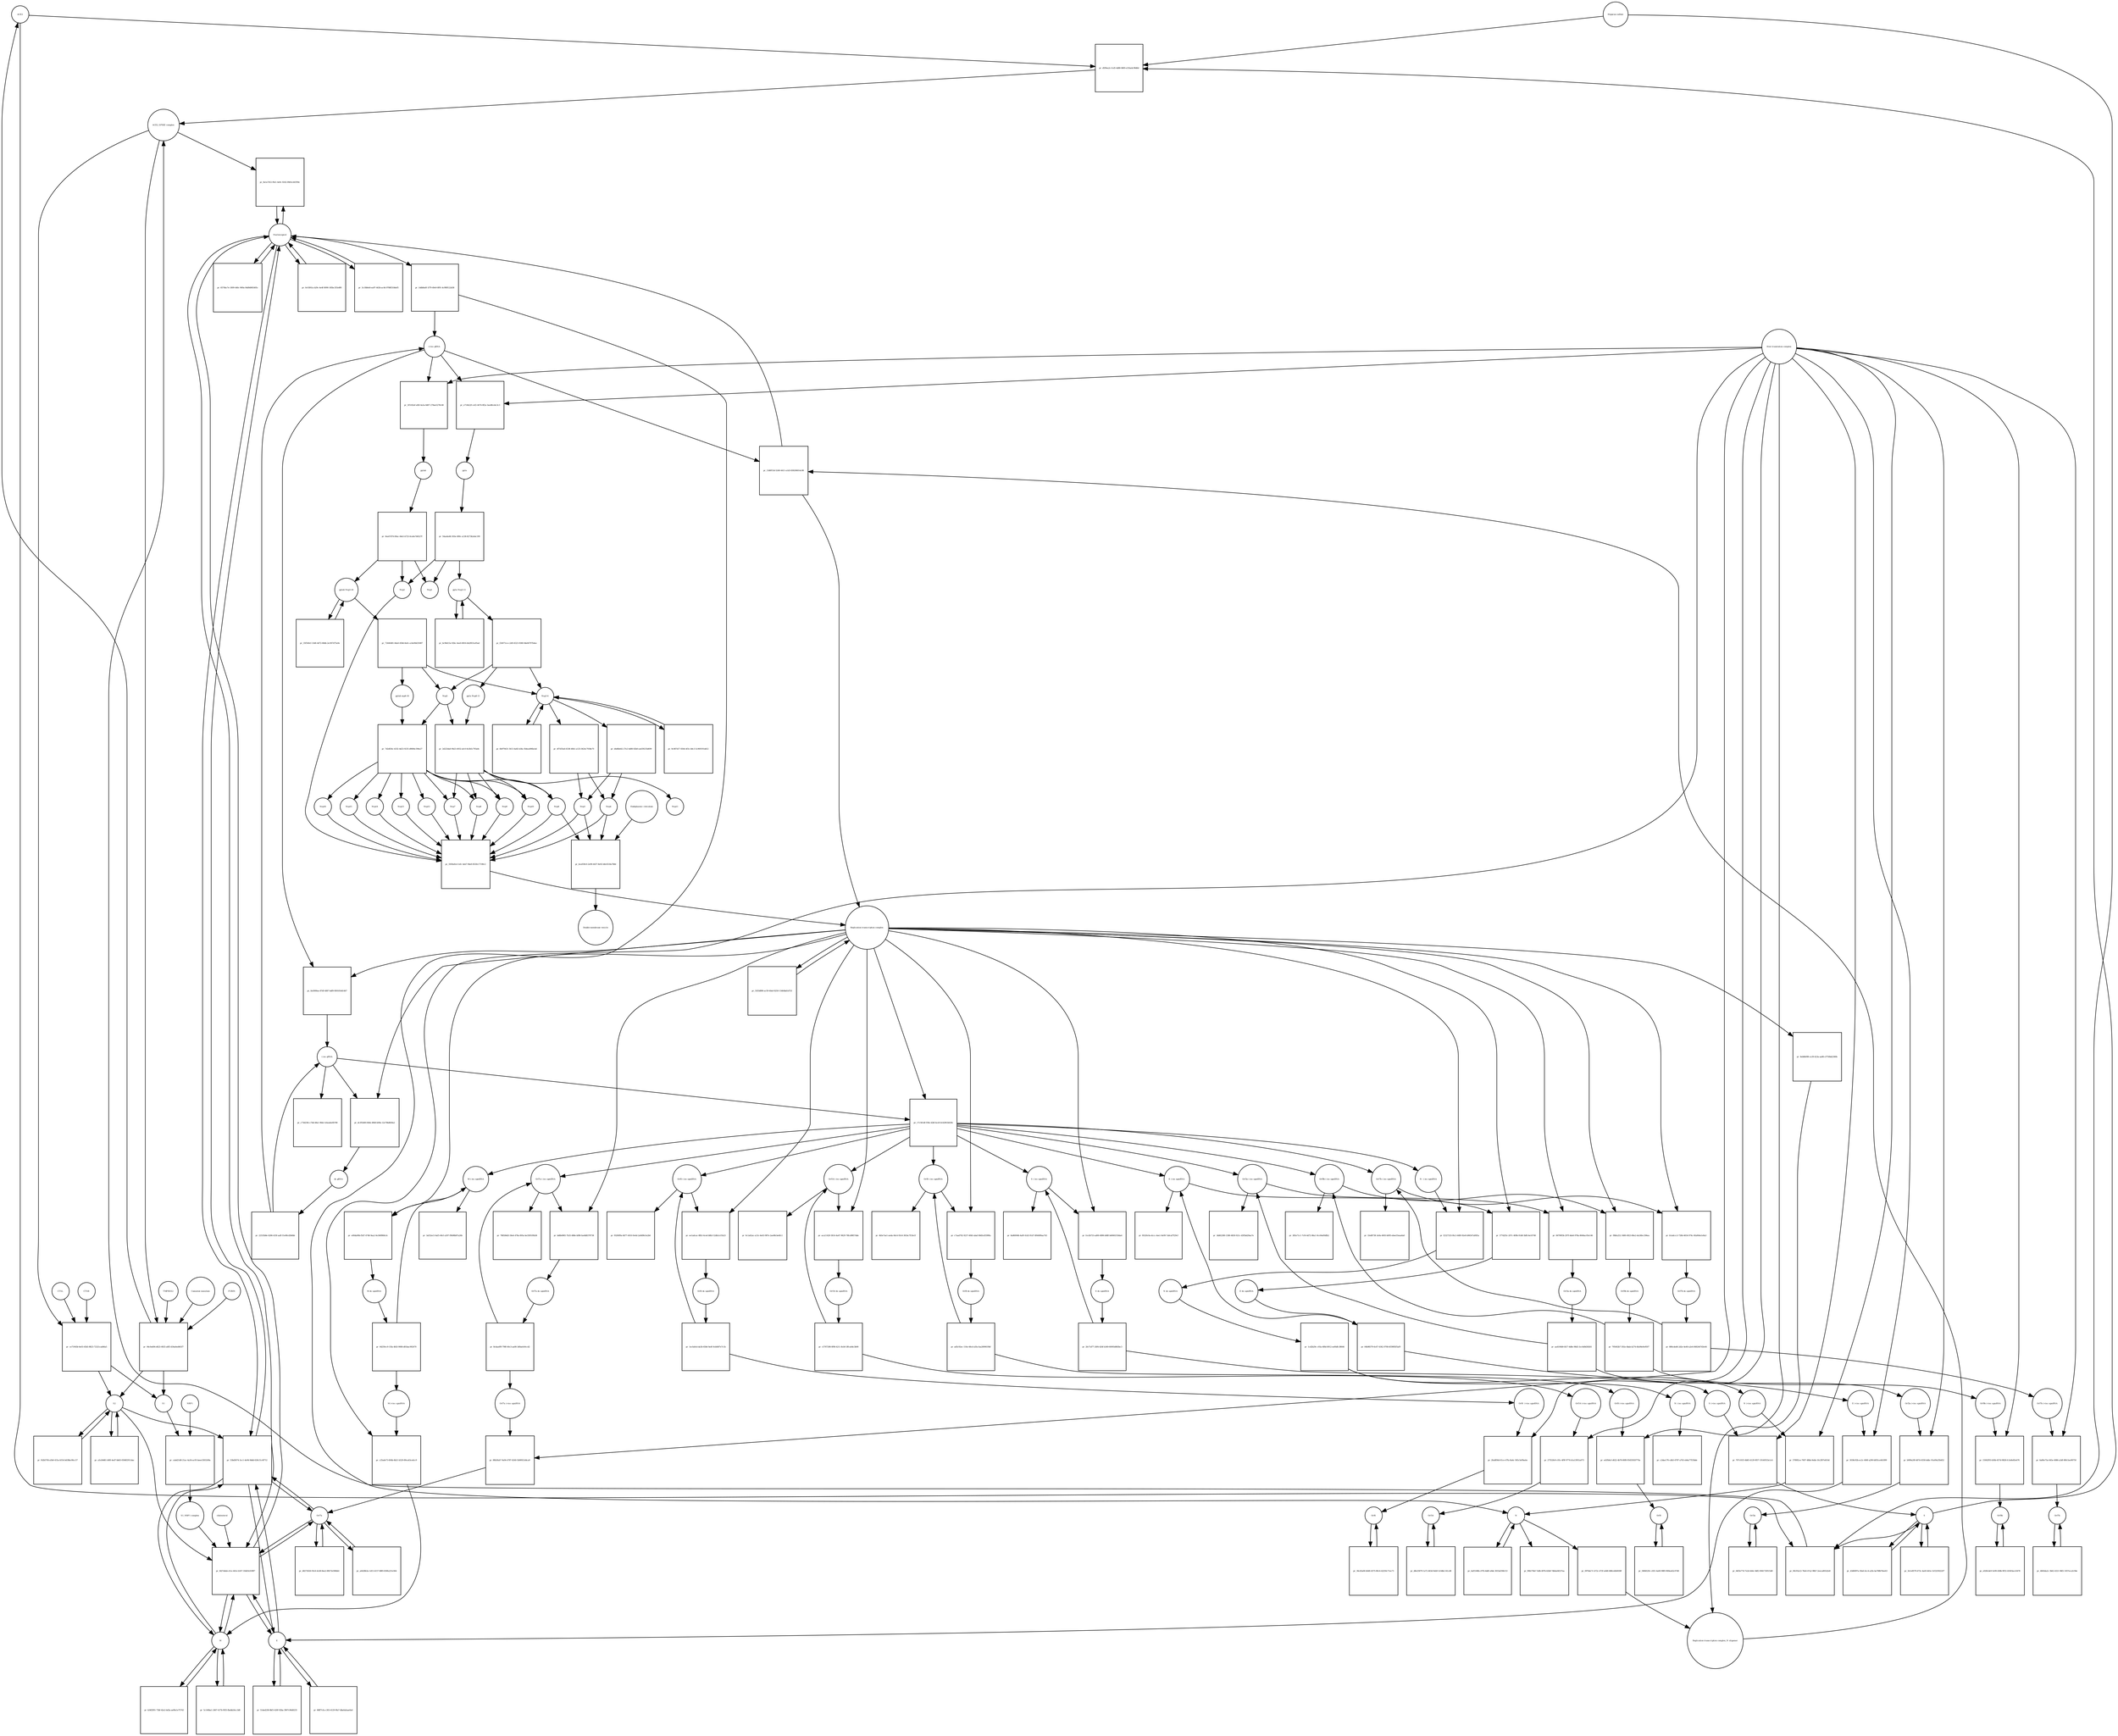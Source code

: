 strict digraph  {
ACE2 [annotation="", bipartite=0, cls=macromolecule, fontsize=4, label=ACE2, shape=circle];
"pr_d5f9ea2c-fcd5-4d80-86f0-e31ba4c98d6d" [annotation="", bipartite=1, cls=process, fontsize=4, label="pr_d5f9ea2c-fcd5-4d80-86f0-e31ba4c98d6d", shape=square];
"ACE2_SPIKE complex" [annotation="", bipartite=0, cls=complex, fontsize=4, label="ACE2_SPIKE complex", shape=circle];
"Heparan sulfate" [annotation="urn_miriam_obo.chebi_CHEBI%3A28815", bipartite=0, cls="simple chemical", fontsize=4, label="Heparan sulfate", shape=circle];
S [annotation=urn_miriam_uniprot_P0DTC2, bipartite=0, cls=macromolecule, fontsize=4, label=S, shape=circle];
Nucleocapsid [annotation="urn_miriam_obo.go_GO%3A0019013", bipartite=0, cls=complex, fontsize=4, label=Nucleocapsid, shape=circle];
"pr_8a1a7d12-f0e1-4e9c-9242-89d1e3d1f94c" [annotation="", bipartite=1, cls=process, fontsize=4, label="pr_8a1a7d12-f0e1-4e9c-9242-89d1e3d1f94c", shape=square];
"pr_ce71943b-6e03-45b5-8823-72321cad46a5" [annotation="", bipartite=1, cls=process, fontsize=4, label="pr_ce71943b-6e03-45b5-8823-72321cad46a5", shape=square];
S2 [annotation=urn_miriam_interpro_IPR002552, bipartite=0, cls=macromolecule, fontsize=4, label=S2, shape=circle];
CTSB [annotation="", bipartite=0, cls=macromolecule, fontsize=4, label=CTSB, shape=circle];
CTSL [annotation="", bipartite=0, cls=macromolecule, fontsize=4, label=CTSL, shape=circle];
S1 [annotation=urn_miriam_interpro_IPR002551, bipartite=0, cls=macromolecule, fontsize=4, label=S1, shape=circle];
"pr_00c93a12-76e6-47a2-98b7-2eeca801d2e8" [annotation="", bipartite=1, cls=process, fontsize=4, label="pr_00c93a12-76e6-47a2-98b7-2eeca801d2e8", shape=square];
"pr_fd27a8ab-cfce-441e-b167-1fdd1b31f8f7" [annotation="", bipartite=1, cls=process, fontsize=4, label="pr_fd27a8ab-cfce-441e-b167-1fdd1b31f8f7", shape=square];
cholesterol [annotation="urn_miriam_obo.chebi_CHEBI%3A16113", bipartite=0, cls="simple chemical", fontsize=4, label=cholesterol, shape=circle];
"S1_NRP1 complex" [annotation="", bipartite=0, cls=complex, fontsize=4, label="S1_NRP1 complex", shape=circle];
E [annotation=urn_miriam_uniprot_P0DTC4, bipartite=0, cls=macromolecule, fontsize=4, label=E, shape=circle];
M [annotation=urn_miriam_uniprot_P0DTC5, bipartite=0, cls=macromolecule, fontsize=4, label=M, shape=circle];
Orf7a [annotation=urn_miriam_uniprot_P0DTC7, bipartite=0, cls=macromolecule, fontsize=4, label=Orf7a, shape=circle];
"pr_1ddb8a0f-1f79-49e9-8f91-4c9f8f122d38" [annotation="", bipartite=1, cls=process, fontsize=4, label="pr_1ddb8a0f-1f79-49e9-8f91-4c9f8f122d38", shape=square];
"(+)ss gRNA" [annotation=urn_miriam_refseq_NC_045512, bipartite=0, cls="nucleic acid feature", fontsize=4, label="(+)ss gRNA", shape=circle];
N [annotation=urn_miriam_uniprot_P0DTC9, bipartite=0, cls="macromolecule multimer", fontsize=4, label=N, shape=circle];
"pr_0c03f41a-b29c-4e4f-8090-185bc355e8f6" [annotation="", bipartite=1, cls=process, fontsize=4, label="pr_0c03f41a-b29c-4e4f-8090-185bc355e8f6", shape=square];
"pr_5c18b0e8-ea97-443b-ac44-9788f318def5" [annotation="", bipartite=1, cls=process, fontsize=4, label="pr_5c18b0e8-ea97-443b-ac44-9788f318def5", shape=square];
"pr_90b178ef-7a8b-497b-b5b8-7db4a04537aa" [annotation="", bipartite=1, cls=process, fontsize=4, label="pr_90b178ef-7a8b-497b-b5b8-7db4a04537aa", shape=square];
"pr_4af5168b-c97b-4ddf-a9de-3033af30b153" [annotation="", bipartite=1, cls=process, fontsize=4, label="pr_4af5168b-c97b-4ddf-a9de-3033af30b153", shape=square];
"N (+)ss sgmRNA" [annotation=urn_miriam_ncbigene_43740575, bipartite=0, cls="nucleic acid feature", fontsize=4, label="N (+)ss sgmRNA", shape=circle];
"pr_5789f2ce-7607-48bb-9ebb-10c2f07e810d" [annotation="", bipartite=1, cls=process, fontsize=4, label="pr_5789f2ce-7607-48bb-9ebb-10c2f07e810d", shape=square];
"Host translation complex" [annotation="urn_miriam_obo.go_GO%3A0070992", bipartite=0, cls=complex, fontsize=4, label="Host translation complex", shape=circle];
"pr_6574bc7e-1809-440c-969a-04d9d065405c" [annotation="", bipartite=1, cls=process, fontsize=4, label="pr_6574bc7e-1809-440c-969a-04d9d065405c", shape=square];
"pr_04c0ed04-d623-4925-a8f3-d34a0ed461f7" [annotation="", bipartite=1, cls=process, fontsize=4, label="pr_04c0ed04-d623-4925-a8f3-d34a0ed461f7", shape=square];
FURIN [annotation="", bipartite=0, cls=macromolecule, fontsize=4, label=FURIN, shape=circle];
TMPRSS2 [annotation="", bipartite=0, cls=macromolecule, fontsize=4, label=TMPRSS2, shape=circle];
"Camostat mesylate" [annotation="urn_miriam_pubchem.compound_2536", bipartite=0, cls="simple chemical", fontsize=4, label="Camostat mesylate", shape=circle];
"pr_f42b57fd-a5b0-415a-b554-b438bc08cc57" [annotation="", bipartite=1, cls=process, fontsize=4, label="pr_f42b57fd-a5b0-415a-b554-b438bc08cc57", shape=square];
"Replication transcription complex_N oligomer" [annotation="", bipartite=0, cls=complex, fontsize=4, label="Replication transcription complex_N oligomer", shape=circle];
"pr_13d0f15d-5240-4411-a1d3-830206014c98" [annotation="", bipartite=1, cls=process, fontsize=4, label="pr_13d0f15d-5240-4411-a1d3-830206014c98", shape=square];
"Replication transcription complex" [annotation="", bipartite=0, cls=complex, fontsize=4, label="Replication transcription complex", shape=circle];
"pr_53bd3674-3cc1-4e94-9ddd-628c51c6f712" [annotation="", bipartite=1, cls=process, fontsize=4, label="pr_53bd3674-3cc1-4e94-9ddd-628c51c6f712", shape=square];
"pr_a5cb9d61-bf6f-4ed7-bb63-0566f2911dac" [annotation="", bipartite=1, cls=process, fontsize=4, label="pr_a5cb9d61-bf6f-4ed7-bb63-0566f2911dac", shape=square];
"pp1a Nsp3-11" [annotation=urn_miriam_uniprot_P0DTC1, bipartite=0, cls=macromolecule, fontsize=4, label="pp1a Nsp3-11", shape=circle];
"pr_f24071ce-c2d9-4525-9388-9de66797b4ee" [annotation="", bipartite=1, cls=process, fontsize=4, label="pr_f24071ce-c2d9-4525-9388-9de66797b4ee", shape=square];
"pp1a Nsp6-11" [annotation=urn_miriam_uniprot_P0DTC1, bipartite=0, cls=macromolecule, fontsize=4, label="pp1a Nsp6-11", shape=circle];
"Nsp3-4" [annotation="urn_miriam_ncbiprotein_YP_009725299|urn_miriam_ncbiprotein_YP_009725300", bipartite=0, cls=macromolecule, fontsize=4, label="Nsp3-4", shape=circle];
Nsp5 [annotation=urn_miriam_ncbiprotein_YP_009725301, bipartite=0, cls="macromolecule multimer", fontsize=4, label=Nsp5, shape=circle];
"Endoplasmic reticulum" [annotation="urn_miriam_obo.go_GO%3A0005783", bipartite=0, cls=complex, fontsize=4, label="Endoplasmic reticulum", shape=circle];
"pr_bca939c0-2e99-4437-8e92-b8c6518a768d" [annotation="", bipartite=1, cls=process, fontsize=4, label="pr_bca939c0-2e99-4437-8e92-b8c6518a768d", shape=square];
"Double-membrane vesicle" [annotation="urn_miriam_obo.go_GO%3A0039718", bipartite=0, cls=complex, fontsize=4, label="Double-membrane vesicle", shape=circle];
Nsp4 [annotation=urn_miriam_ncbiprotein_YP_009725300, bipartite=0, cls=macromolecule, fontsize=4, label=Nsp4, shape=circle];
Nsp3 [annotation=urn_miriam_ncbiprotein_YP_009725299, bipartite=0, cls=macromolecule, fontsize=4, label=Nsp3, shape=circle];
Nsp6 [annotation=urn_miriam_ncbiprotein_YP_009725302, bipartite=0, cls=macromolecule, fontsize=4, label=Nsp6, shape=circle];
"pr_bc9b415e-92bc-4ee0-8816-bb2f831a95ad" [annotation="", bipartite=1, cls=process, fontsize=4, label="pr_bc9b415e-92bc-4ee0-8816-bb2f831a95ad", shape=square];
"pr_9c087d17-6564-4f3c-b8c3-5c969191dd12" [annotation="", bipartite=1, cls=process, fontsize=4, label="pr_9c087d17-6564-4f3c-b8c3-5c969191dd12", shape=square];
"pp1ab Nsp3-16" [annotation=urn_miriam_uniprot_P0DTD1, bipartite=0, cls=macromolecule, fontsize=4, label="pp1ab Nsp3-16", shape=circle];
"pr_35f540cf-33d0-4d72-88db-2e1f67d75a9e" [annotation="", bipartite=1, cls=process, fontsize=4, label="pr_35f540cf-33d0-4d72-88db-2e1f67d75a9e", shape=square];
"pr_72446481-8da0-458d-8a0c-a1de9b435087" [annotation="", bipartite=1, cls=process, fontsize=4, label="pr_72446481-8da0-458d-8a0c-a1de9b435087", shape=square];
"pp1ab nsp6-16" [annotation=urn_miriam_uniprot_P0DTD1, bipartite=0, cls=macromolecule, fontsize=4, label="pp1ab nsp6-16", shape=circle];
"pr_b34f2f01-73bf-42e2-bd3a-aef6e1e75743" [annotation="", bipartite=1, cls=process, fontsize=4, label="pr_b34f2f01-73bf-42e2-bd3a-aef6e1e75743", shape=square];
"pr_51ded238-8bf3-420f-92ba-3907c96d0235" [annotation="", bipartite=1, cls=process, fontsize=4, label="pr_51ded238-8bf3-420f-92ba-3907c96d0235", shape=square];
"pr_3e1e8579-473c-4a45-b61e-3cf2259222f7" [annotation="", bipartite=1, cls=process, fontsize=4, label="pr_3e1e8579-473c-4a45-b61e-3cf2259222f7", shape=square];
"pr_5c140ba1-2467-417b-95f3-fbebb24cc3d6" [annotation="", bipartite=1, cls=process, fontsize=4, label="pr_5c140ba1-2467-417b-95f3-fbebb24cc3d6", shape=square];
"pr_86ff7cfa-c303-4129-9fa7-dba0afaae0a4" [annotation="", bipartite=1, cls=process, fontsize=4, label="pr_86ff7cfa-c303-4129-9fa7-dba0afaae0a4", shape=square];
"pr_43d6097a-30a6-4cc4-a2fa-ba788b76ee63" [annotation="", bipartite=1, cls=process, fontsize=4, label="pr_43d6097a-30a6-4cc4-a2fa-ba788b76ee63", shape=square];
"pr_48272626-93c6-4cb9-8ee2-8fb73e596bb1" [annotation="", bipartite=1, cls=process, fontsize=4, label="pr_48272626-93c6-4cb9-8ee2-8fb73e596bb1", shape=square];
Orf6 [annotation=urn_miriam_uniprot_P0DTC6, bipartite=0, cls=macromolecule, fontsize=4, label=Orf6, shape=circle];
"pr_36cd5a06-b0d0-4575-80c4-42250c71ec71" [annotation="", bipartite=1, cls=process, fontsize=4, label="pr_36cd5a06-b0d0-4575-80c4-42250c71ec71", shape=square];
Orf3a [annotation=urn_miriam_uniprot_P0DTC3, bipartite=0, cls=macromolecule, fontsize=4, label=Orf3a, shape=circle];
"pr_64f3e77d-7e2d-444c-8df2-0941720515d0" [annotation="", bipartite=1, cls=process, fontsize=4, label="pr_64f3e77d-7e2d-444c-8df2-0941720515d0", shape=square];
Orf8 [annotation=urn_miriam_uniprot_P0DTC8, bipartite=0, cls=macromolecule, fontsize=4, label=Orf8, shape=circle];
"pr_5884529c-c831-4a60-98f0-969ea62c07d0" [annotation="", bipartite=1, cls=process, fontsize=4, label="pr_5884529c-c831-4a60-98f0-969ea62c07d0", shape=square];
Orf9b [annotation=urn_miriam_uniprot_P0DTD2, bipartite=0, cls=macromolecule, fontsize=4, label=Orf9b, shape=circle];
"pr_e028cde9-5e99-458b-9f53-41603ace5478" [annotation="", bipartite=1, cls=process, fontsize=4, label="pr_e028cde9-5e99-458b-9f53-41603ace5478", shape=square];
Orf14 [annotation=urn_miriam_uniprot_P0DTD3, bipartite=0, cls=macromolecule, fontsize=4, label=Orf14, shape=circle];
"pr_d8e25879-1a72-463d-9eb9-3c0dbc141cd8" [annotation="", bipartite=1, cls=process, fontsize=4, label="pr_d8e25879-1a72-463d-9eb9-3c0dbc141cd8", shape=square];
Orf7b [annotation=urn_miriam_uniprot_P0DTD8, bipartite=0, cls=macromolecule, fontsize=4, label=Orf7b, shape=circle];
"pr_4845da2c-3b62-4321-96f2-1057eca3c94e" [annotation="", bipartite=1, cls=process, fontsize=4, label="pr_4845da2c-3b62-4321-96f2-1057eca3c94e", shape=square];
"pr_a6428b3a-1d15-4157-88f0-830fa231e564" [annotation="", bipartite=1, cls=process, fontsize=4, label="pr_a6428b3a-1d15-4157-88f0-830fa231e564", shape=square];
"M (+)ss sgmRNA" [annotation="", bipartite=0, cls="nucleic acid feature", fontsize=4, label="M (+)ss sgmRNA", shape=circle];
"pr_c25ade73-604b-4b21-b529-89ca43cedcc9" [annotation="", bipartite=1, cls=process, fontsize=4, label="pr_c25ade73-604b-4b21-b529-89ca43cedcc9", shape=square];
"E (+)ss sgmRNA" [annotation="", bipartite=0, cls="nucleic acid feature", fontsize=4, label="E (+)ss sgmRNA", shape=circle];
"pr_3038c92b-ec2c-406f-a290-b855ce441899" [annotation="", bipartite=1, cls=process, fontsize=4, label="pr_3038c92b-ec2c-406f-a290-b855ce441899", shape=square];
"S (+)ss sgmRNA" [annotation="", bipartite=0, cls="nucleic acid feature", fontsize=4, label="S (+)ss sgmRNA", shape=circle];
"pr_707c01f3-4b83-4129-9f37-19140553e1c4" [annotation="", bipartite=1, cls=process, fontsize=4, label="pr_707c01f3-4b83-4129-9f37-19140553e1c4", shape=square];
"Orf7a (+)ss sgmRNA" [annotation="", bipartite=0, cls="nucleic acid feature", fontsize=4, label="Orf7a (+)ss sgmRNA", shape=circle];
"pr_88b3fab7-9a94-4787-8240-5b90921d4ca9" [annotation="", bipartite=1, cls=process, fontsize=4, label="pr_88b3fab7-9a94-4787-8240-5b90921d4ca9", shape=square];
"Orf6  (+)ss sgmRNA" [annotation="", bipartite=0, cls="nucleic acid feature", fontsize=4, label="Orf6  (+)ss sgmRNA", shape=circle];
"pr_2fad856d-61ce-47fa-8a4c-565c5ef9aebc" [annotation="", bipartite=1, cls=process, fontsize=4, label="pr_2fad856d-61ce-47fa-8a4c-565c5ef9aebc", shape=square];
"Orf3a (+)ss sgmRNA" [annotation="", bipartite=0, cls="nucleic acid feature", fontsize=4, label="Orf3a (+)ss sgmRNA", shape=circle];
"pr_b909a20f-d67d-4558-bdbc-91a09a35b452" [annotation="", bipartite=1, cls=process, fontsize=4, label="pr_b909a20f-d67d-4558-bdbc-91a09a35b452", shape=square];
"Orf8 (+)ss sgmRNA" [annotation="", bipartite=0, cls="nucleic acid feature", fontsize=4, label="Orf8 (+)ss sgmRNA", shape=circle];
"pr_ed1fb6cf-d622-4b78-80f8-95455920770a" [annotation="", bipartite=1, cls=process, fontsize=4, label="pr_ed1fb6cf-d622-4b78-80f8-95455920770a", shape=square];
"Orf9b (+)ss sgmRNA" [annotation="", bipartite=0, cls="nucleic acid feature", fontsize=4, label="Orf9b (+)ss sgmRNA", shape=circle];
"pr_15062f93-b56b-457d-9828-fc5e8e83e476" [annotation="", bipartite=1, cls=process, fontsize=4, label="pr_15062f93-b56b-457d-9828-fc5e8e83e476", shape=square];
"Orf14 (+)ss sgmRNA" [annotation="", bipartite=0, cls="nucleic acid feature", fontsize=4, label="Orf14 (+)ss sgmRNA", shape=circle];
"pr_27552fe9-c05c-4f9f-9774-b1a13951a073" [annotation="", bipartite=1, cls=process, fontsize=4, label="pr_27552fe9-c05c-4f9f-9774-b1a13951a073", shape=square];
"Orf7b (+)ss sgmRNA" [annotation="", bipartite=0, cls="nucleic acid feature", fontsize=4, label="Orf7b (+)ss sgmRNA", shape=circle];
"pr_6a80e73a-645e-4086-a3df-80fc5ee90750" [annotation="", bipartite=1, cls=process, fontsize=4, label="pr_6a80e73a-645e-4086-a3df-80fc5ee90750", shape=square];
"(-)ss gRNA" [annotation=urn_miriam_refseq_NC_045512, bipartite=0, cls="nucleic acid feature", fontsize=4, label="(-)ss gRNA", shape=circle];
"pr_c73d23fe-c7dd-48a1-96dc-b3eadeefb708" [annotation="", bipartite=1, cls=process, fontsize=4, label="pr_c73d23fe-c7dd-48a1-96dc-b3eadeefb708", shape=square];
"pr_097bdc7c-b72c-472f-a0d0-688ce6b0038f" [annotation="", bipartite=1, cls=process, fontsize=4, label="pr_097bdc7c-b72c-472f-a0d0-688ce6b0038f", shape=square];
"pr_0a5006ea-87df-4087-bdf9-f69105441467" [annotation="", bipartite=1, cls=process, fontsize=4, label="pr_0a5006ea-87df-4087-bdf9-f69105441467", shape=square];
"M (-)ss sgmRNA" [annotation=urn_miriam_ncbigene_43740571, bipartite=0, cls="nucleic acid feature", fontsize=4, label="M (-)ss sgmRNA", shape=circle];
"pr_3af32ec5-6af5-40cf-a507-f9b98b87a26b" [annotation="", bipartite=1, cls=process, fontsize=4, label="pr_3af32ec5-6af5-40cf-a507-f9b98b87a26b", shape=square];
"E (-)ss sgmRNA" [annotation=urn_miriam_ncbigene_43740570, bipartite=0, cls="nucleic acid feature", fontsize=4, label="E (-)ss sgmRNA", shape=circle];
"pr_f6320c0a-dccc-4ee1-8e99-7a8caf7f29cf" [annotation="", bipartite=1, cls=process, fontsize=4, label="pr_f6320c0a-dccc-4ee1-8e99-7a8caf7f29cf", shape=square];
"S (-)ss sgmRNA" [annotation="", bipartite=0, cls="nucleic acid feature", fontsize=4, label="S (-)ss sgmRNA", shape=circle];
"pr_8a860046-4a9f-41d3-91d7-8f440f6aa743" [annotation="", bipartite=1, cls=process, fontsize=4, label="pr_8a860046-4a9f-41d3-91d7-8f440f6aa743", shape=square];
"Orf7a (-)ss sgmRNA" [annotation="", bipartite=0, cls="nucleic acid feature", fontsize=4, label="Orf7a (-)ss sgmRNA", shape=circle];
"pr_788584d5-58e4-478a-895a-be35f01f0b36" [annotation="", bipartite=1, cls=process, fontsize=4, label="pr_788584d5-58e4-478a-895a-be35f01f0b36", shape=square];
"Orf6 (-)ss sgmRNA" [annotation="", bipartite=0, cls="nucleic acid feature", fontsize=4, label="Orf6 (-)ss sgmRNA", shape=circle];
"pr_f0200f9a-8d77-4010-9e4d-2a9d9fe5e2b6" [annotation="", bipartite=1, cls=process, fontsize=4, label="pr_f0200f9a-8d77-4010-9e4d-2a9d9fe5e2b6", shape=square];
"Orf3a (-)ss sgmRNA" [annotation="", bipartite=0, cls="nucleic acid feature", fontsize=4, label="Orf3a (-)ss sgmRNA", shape=circle];
"pr_3dd62380-1580-4830-921c-d3f5bd29aa7e" [annotation="", bipartite=1, cls=process, fontsize=4, label="pr_3dd62380-1580-4830-921c-d3f5bd29aa7e", shape=square];
"Orf8 (-)ss sgmRNA" [annotation="", bipartite=0, cls="nucleic acid feature", fontsize=4, label="Orf8 (-)ss sgmRNA", shape=circle];
"pr_4b5e7ae1-aeda-44c4-93c6-361bc7f33e1f" [annotation="", bipartite=1, cls=process, fontsize=4, label="pr_4b5e7ae1-aeda-44c4-93c6-361bc7f33e1f", shape=square];
"Orf9b (-)ss sgmRNA" [annotation="", bipartite=0, cls="nucleic acid feature", fontsize=4, label="Orf9b (-)ss sgmRNA", shape=circle];
"pr_385e71c1-7cf4-4d72-86a1-9cc64ef0dfb2" [annotation="", bipartite=1, cls=process, fontsize=4, label="pr_385e71c1-7cf4-4d72-86a1-9cc64ef0dfb2", shape=square];
"Orf14 (-)ss sgmRNA" [annotation="", bipartite=0, cls="nucleic acid feature", fontsize=4, label="Orf14 (-)ss sgmRNA", shape=circle];
"pr_6c1a62ac-a13c-4e63-987e-2ae68cbe4fc1" [annotation="", bipartite=1, cls=process, fontsize=4, label="pr_6c1a62ac-a13c-4e63-987e-2ae68cbe4fc1", shape=square];
"Orf7b (-)ss sgmRNA" [annotation="", bipartite=0, cls="nucleic acid feature", fontsize=4, label="Orf7b (-)ss sgmRNA", shape=circle];
"pr_1fed8738-3e9a-4003-b095-ebee55eaa6a0" [annotation="", bipartite=1, cls=process, fontsize=4, label="pr_1fed8738-3e9a-4003-b095-ebee55eaa6a0", shape=square];
"pr_dc3f5d49-040e-49b9-b09a-12e70bd820a2" [annotation="", bipartite=1, cls=process, fontsize=4, label="pr_dc3f5d49-040e-49b9-b09a-12e70bd820a2", shape=square];
"ds gRNA" [annotation=urn_miriam_refseq_NC_045512, bipartite=0, cls="nucleic acid feature", fontsize=4, label="ds gRNA", shape=circle];
"pr_e00da90b-f5d7-4748-9aa2-0e340f86fe3c" [annotation="", bipartite=1, cls=process, fontsize=4, label="pr_e00da90b-f5d7-4748-9aa2-0e340f86fe3c", shape=square];
"M ds sgmRNA" [annotation="", bipartite=0, cls="nucleic acid feature", fontsize=4, label="M ds sgmRNA", shape=circle];
"pr_577d2f3c-207c-409b-91d8-5bffc4e10740" [annotation="", bipartite=1, cls=process, fontsize=4, label="pr_577d2f3c-207c-409b-91d8-5bffc4e10740", shape=square];
"E ds sgmRNA" [annotation="", bipartite=0, cls="nucleic acid feature", fontsize=4, label="E ds sgmRNA", shape=circle];
"pr_fce3b733-ad00-4896-b88f-b40661f18da4" [annotation="", bipartite=1, cls=process, fontsize=4, label="pr_fce3b733-ad00-4896-b88f-b40661f18da4", shape=square];
"S ds sgmRNA" [annotation="", bipartite=0, cls="nucleic acid feature", fontsize=4, label="S ds sgmRNA", shape=circle];
"pr_bd8b4965-7b35-488e-bf88-fae8d8378738" [annotation="", bipartite=1, cls=process, fontsize=4, label="pr_bd8b4965-7b35-488e-bf88-fae8d8378738", shape=square];
"Orf7a ds sgmRNA" [annotation="", bipartite=0, cls="nucleic acid feature", fontsize=4, label="Orf7a ds sgmRNA", shape=circle];
"pr_ee1adcac-8fb3-4ced-b8b3-52dfa1cf1b23" [annotation="", bipartite=1, cls=process, fontsize=4, label="pr_ee1adcac-8fb3-4ced-b8b3-52dfa1cf1b23", shape=square];
"Orf6 ds sgmRNA" [annotation="", bipartite=0, cls="nucleic acid feature", fontsize=4, label="Orf6 ds sgmRNA", shape=circle];
"pr_84799f3b-297f-4de6-978a-8646ac05e146" [annotation="", bipartite=1, cls=process, fontsize=4, label="pr_84799f3b-297f-4de6-978a-8646ac05e146", shape=square];
"Orf3a ds sgmRNA" [annotation="", bipartite=0, cls="nucleic acid feature", fontsize=4, label="Orf3a ds sgmRNA", shape=circle];
"pr_c7aad702-9237-40b5-abaf-80d5e3f399fa" [annotation="", bipartite=1, cls=process, fontsize=4, label="pr_c7aad702-9237-40b5-abaf-80d5e3f399fa", shape=square];
"Orf8 ds sgmRNA" [annotation="", bipartite=0, cls="nucleic acid feature", fontsize=4, label="Orf8 ds sgmRNA", shape=circle];
"pr_f8bfa252-3480-4923-86e2-de24fec394ea" [annotation="", bipartite=1, cls=process, fontsize=4, label="pr_f8bfa252-3480-4923-86e2-de24fec394ea", shape=square];
"Orf9b ds sgmRNA" [annotation="", bipartite=0, cls="nucleic acid feature", fontsize=4, label="Orf9b ds sgmRNA", shape=circle];
"pr_aca11429-5814-4a47-9629-78fcd9857dde" [annotation="", bipartite=1, cls=process, fontsize=4, label="pr_aca11429-5814-4a47-9629-78fcd9857dde", shape=square];
"Orf14 ds sgmRNA" [annotation="", bipartite=0, cls="nucleic acid feature", fontsize=4, label="Orf14 ds sgmRNA", shape=circle];
"pr_b1adccc3-726b-4654-974c-6fa064e1e8a3" [annotation="", bipartite=1, cls=process, fontsize=4, label="pr_b1adccc3-726b-4654-974c-6fa064e1e8a3", shape=square];
"Orf7b ds sgmRNA" [annotation="", bipartite=0, cls="nucleic acid feature", fontsize=4, label="Orf7b ds sgmRNA", shape=circle];
"pr_22535b8e-6286-435f-aaff-f1e08cd3b6bb" [annotation="", bipartite=1, cls=process, fontsize=4, label="pr_22535b8e-6286-435f-aaff-f1e08cd3b6bb", shape=square];
"pr_64259cc9-15fa-4fd3-9008-d81bac902470" [annotation="", bipartite=1, cls=process, fontsize=4, label="pr_64259cc9-15fa-4fd3-9008-d81bac902470", shape=square];
"pr_04b98379-6c67-4362-9708-6f39f85f5af9" [annotation="", bipartite=1, cls=process, fontsize=4, label="pr_04b98379-6c67-4362-9708-6f39f85f5af9", shape=square];
"pr_2fe71d77-26f4-424f-b349-60093d883bc3" [annotation="", bipartite=1, cls=process, fontsize=4, label="pr_2fe71d77-26f4-424f-b349-60093d883bc3", shape=square];
"pr_8cdaa0f9-798f-40c3-aa08-3d0aefe9ccd2" [annotation="", bipartite=1, cls=process, fontsize=4, label="pr_8cdaa0f9-798f-40c3-aa08-3d0aefe9ccd2", shape=square];
"pr_1ecfa8cd-da5b-45b6-9a4f-0cbfd07e7c1b" [annotation="", bipartite=1, cls=process, fontsize=4, label="pr_1ecfa8cd-da5b-45b6-9a4f-0cbfd07e7c1b", shape=square];
"pr_aa4104b9-fd17-4d8e-98d3-3cc6d0d38261" [annotation="", bipartite=1, cls=process, fontsize=4, label="pr_aa4104b9-fd17-4d8e-98d3-3cc6d0d38261", shape=square];
"pr_ad5c92ec-116e-48cd-a5fa-faa2690619bf" [annotation="", bipartite=1, cls=process, fontsize=4, label="pr_ad5c92ec-116e-48cd-a5fa-faa2690619bf", shape=square];
"pr_795402b7-592e-4bab-b274-6fa90e9e9507" [annotation="", bipartite=1, cls=process, fontsize=4, label="pr_795402b7-592e-4bab-b274-6fa90e9e9507", shape=square];
"pr_c5767298-0f98-4211-8cb9-3ffca0dc3b90" [annotation="", bipartite=1, cls=process, fontsize=4, label="pr_c5767298-0f98-4211-8cb9-3ffca0dc3b90", shape=square];
"pr_886cded6-2d2e-4e40-a2e4-8482447d3e44" [annotation="", bipartite=1, cls=process, fontsize=4, label="pr_886cded6-2d2e-4e40-a2e4-8482447d3e44", shape=square];
"N  (-)ss sgmRNA" [annotation=urn_miriam_ncbigene_43740575, bipartite=0, cls="nucleic acid feature", fontsize=4, label="N  (-)ss sgmRNA", shape=circle];
"pr_f2327333-f6c3-44f8-92e8-b96547af6f5a" [annotation="", bipartite=1, cls=process, fontsize=4, label="pr_f2327333-f6c3-44f8-92e8-b96547af6f5a", shape=square];
"N ds sgmRNA" [annotation="", bipartite=0, cls="nucleic acid feature", fontsize=4, label="N ds sgmRNA", shape=circle];
"pr_1cd2b29c-c93a-4f8d-8912-eef6dfc38646" [annotation="", bipartite=1, cls=process, fontsize=4, label="pr_1cd2b29c-c93a-4f8d-8912-eef6dfc38646", shape=square];
"N (-)ss sgmRNA" [annotation="", bipartite=0, cls="nucleic acid feature", fontsize=4, label="N (-)ss sgmRNA", shape=circle];
pp1ab [annotation=urn_miriam_uniprot_P0DTD1, bipartite=0, cls=macromolecule, fontsize=4, label=pp1ab, shape=circle];
"pr_0ea47d74-69ac-44e5-b725-6ca6e7d4527f" [annotation="", bipartite=1, cls=process, fontsize=4, label="pr_0ea47d74-69ac-44e5-b725-6ca6e7d4527f", shape=square];
Nsp2 [annotation=urn_miriam_ncbiprotein_YP_009725298, bipartite=0, cls=macromolecule, fontsize=4, label=Nsp2, shape=circle];
Nsp1 [annotation=urn_miriam_ncbiprotein_YP_009725297, bipartite=0, cls=macromolecule, fontsize=4, label=Nsp1, shape=circle];
pp1a [annotation=urn_miriam_uniprot_P0DTC1, bipartite=0, cls=macromolecule, fontsize=4, label=pp1a, shape=circle];
"pr_54aa4a48-303e-490c-a138-8273b2ebc199" [annotation="", bipartite=1, cls=process, fontsize=4, label="pr_54aa4a48-303e-490c-a138-8273b2ebc199", shape=square];
"pr_6b979431-5613-4a82-b3bc-fb4ea496bcbd" [annotation="", bipartite=1, cls=process, fontsize=4, label="pr_6b979431-5613-4a82-b3bc-fb4ea496bcbd", shape=square];
"pr_d4d6b442-27e2-4d80-82b0-ea639235d699" [annotation="", bipartite=1, cls=process, fontsize=4, label="pr_d4d6b442-27e2-4d80-82b0-ea639235d699", shape=square];
"pr_4f7d35a6-6338-40b1-a125-0424c7938e70" [annotation="", bipartite=1, cls=process, fontsize=4, label="pr_4f7d35a6-6338-40b1-a125-0424c7938e70", shape=square];
"pr_2d223da0-9b23-4932-afc0-0e3b5c793a8c" [annotation="", bipartite=1, cls=process, fontsize=4, label="pr_2d223da0-9b23-4932-afc0-0e3b5c793a8c", shape=square];
Nsp7 [annotation=urn_miriam_ncbiprotein_YP_009725303, bipartite=0, cls=macromolecule, fontsize=4, label=Nsp7, shape=circle];
Nsp8 [annotation=urn_miriam_ncbiprotein_YP_009725304, bipartite=0, cls=macromolecule, fontsize=4, label=Nsp8, shape=circle];
Nsp9 [annotation=urn_miriam_ncbiprotein_YP_009725305, bipartite=0, cls=macromolecule, fontsize=4, label=Nsp9, shape=circle];
Nsp10 [annotation=urn_miriam_ncbiprotein_YP_009725306, bipartite=0, cls=macromolecule, fontsize=4, label=Nsp10, shape=circle];
Nsp11 [annotation=urn_miriam_ncbiprotein_YP_009725312, bipartite=0, cls=macromolecule, fontsize=4, label=Nsp11, shape=circle];
"pr_7d2df26c-4332-4d23-9235-d9806c596e27" [annotation="", bipartite=1, cls=process, fontsize=4, label="pr_7d2df26c-4332-4d23-9235-d9806c596e27", shape=square];
Nsp13 [annotation=urn_miriam_ncbiprotein_YP_009725308, bipartite=0, cls=macromolecule, fontsize=4, label=Nsp13, shape=circle];
Nsp12 [annotation=urn_miriam_ncbiprotein_YP_009725307, bipartite=0, cls=macromolecule, fontsize=4, label=Nsp12, shape=circle];
Nsp16 [annotation=urn_miriam_ncbiprotein_YP_009725311, bipartite=0, cls=macromolecule, fontsize=4, label=Nsp16, shape=circle];
Nsp15 [annotation=urn_miriam_ncbiprotein_YP_009725310, bipartite=0, cls=macromolecule, fontsize=4, label=Nsp15, shape=circle];
Nsp14 [annotation=urn_miriam_ncbiprotein_YP_009725309, bipartite=0, cls=macromolecule, fontsize=4, label=Nsp14, shape=circle];
"pr_5930a9cd-1efc-4eb7-9be9-8530c17190c2" [annotation="", bipartite=1, cls=process, fontsize=4, label="pr_5930a9cd-1efc-4eb7-9be9-8530c17190c2", shape=square];
"pr_e714b22f-cef2-4474-8f2a-3aed8cebc3c3" [annotation="", bipartite=1, cls=process, fontsize=4, label="pr_e714b22f-cef2-4474-8f2a-3aed8cebc3c3", shape=square];
"pr_5f5182ef-afbf-4a5a-8d07-278ae5278c48" [annotation="", bipartite=1, cls=process, fontsize=4, label="pr_5f5182ef-afbf-4a5a-8d07-278ae5278c48", shape=square];
"pr_c2dae176-cdb3-4787-a763-eb6a77f33bde" [annotation="", bipartite=1, cls=process, fontsize=4, label="pr_c2dae176-cdb3-4787-a763-eb6a77f33bde", shape=square];
"pr_55f3d896-ac59-40a0-8250-15464bd1d721" [annotation="", bipartite=1, cls=process, fontsize=4, label="pr_55f3d896-ac59-40a0-8250-15464bd1d721", shape=square];
"pr_8eb8b098-ce39-423a-aa86-cf750bd2360b" [annotation="", bipartite=1, cls=process, fontsize=4, label="pr_8eb8b098-ce39-423a-aa86-cf750bd2360b", shape=square];
"pr_17c561df-f39e-42bf-bce9-b142f61b029c" [annotation="", bipartite=1, cls=process, fontsize=4, label="pr_17c561df-f39e-42bf-bce9-b142f61b029c", shape=square];
"pr_cabd21d8-21ac-4a34-ac05-beee3303249a" [annotation="", bipartite=1, cls=process, fontsize=4, label="pr_cabd21d8-21ac-4a34-ac05-beee3303249a", shape=square];
NRP1 [annotation="", bipartite=0, cls=macromolecule, fontsize=4, label=NRP1, shape=circle];
ACE2 -> "pr_d5f9ea2c-fcd5-4d80-86f0-e31ba4c98d6d"  [annotation="", interaction_type=consumption];
ACE2 -> "pr_00c93a12-76e6-47a2-98b7-2eeca801d2e8"  [annotation="", interaction_type=consumption];
"pr_d5f9ea2c-fcd5-4d80-86f0-e31ba4c98d6d" -> "ACE2_SPIKE complex"  [annotation="", interaction_type=production];
"ACE2_SPIKE complex" -> "pr_8a1a7d12-f0e1-4e9c-9242-89d1e3d1f94c"  [annotation="urn_miriam_pubmed_32142651|urn_miriam_pubmed_32094589|urn_miriam_taxonomy_2697049", interaction_type=stimulation];
"ACE2_SPIKE complex" -> "pr_ce71943b-6e03-45b5-8823-72321cad46a5"  [annotation="", interaction_type=consumption];
"ACE2_SPIKE complex" -> "pr_04c0ed04-d623-4925-a8f3-d34a0ed461f7"  [annotation="", interaction_type=consumption];
"Heparan sulfate" -> "pr_d5f9ea2c-fcd5-4d80-86f0-e31ba4c98d6d"  [annotation="urn_miriam_pubmed_32142651|urn_miriam_pubmed_32094589|urn_miriam_taxonomy_2697049|urn_miriam_pubmed_32970989", interaction_type=stimulation];
"Heparan sulfate" -> "pr_00c93a12-76e6-47a2-98b7-2eeca801d2e8"  [annotation="urn_miriam_pubmed_32142651|urn_miriam_pubmed_32094589|urn_miriam_taxonomy_2697049|urn_miriam_pubmed_32155444|urn_miriam_pubmed_32970989", interaction_type=stimulation];
S -> "pr_d5f9ea2c-fcd5-4d80-86f0-e31ba4c98d6d"  [annotation="", interaction_type=consumption];
S -> "pr_00c93a12-76e6-47a2-98b7-2eeca801d2e8"  [annotation="", interaction_type=consumption];
S -> "pr_3e1e8579-473c-4a45-b61e-3cf2259222f7"  [annotation="", interaction_type=consumption];
S -> "pr_43d6097a-30a6-4cc4-a2fa-ba788b76ee63"  [annotation="", interaction_type=consumption];
Nucleocapsid -> "pr_8a1a7d12-f0e1-4e9c-9242-89d1e3d1f94c"  [annotation="", interaction_type=consumption];
Nucleocapsid -> "pr_fd27a8ab-cfce-441e-b167-1fdd1b31f8f7"  [annotation="", interaction_type=consumption];
Nucleocapsid -> "pr_1ddb8a0f-1f79-49e9-8f91-4c9f8f122d38"  [annotation="", interaction_type=consumption];
Nucleocapsid -> "pr_0c03f41a-b29c-4e4f-8090-185bc355e8f6"  [annotation="", interaction_type=consumption];
Nucleocapsid -> "pr_5c18b0e8-ea97-443b-ac44-9788f318def5"  [annotation="", interaction_type=consumption];
Nucleocapsid -> "pr_6574bc7e-1809-440c-969a-04d9d065405c"  [annotation="", interaction_type=consumption];
Nucleocapsid -> "pr_53bd3674-3cc1-4e94-9ddd-628c51c6f712"  [annotation="", interaction_type=consumption];
"pr_8a1a7d12-f0e1-4e9c-9242-89d1e3d1f94c" -> Nucleocapsid  [annotation="", interaction_type=production];
"pr_ce71943b-6e03-45b5-8823-72321cad46a5" -> S2  [annotation="", interaction_type=production];
"pr_ce71943b-6e03-45b5-8823-72321cad46a5" -> S1  [annotation="", interaction_type=production];
S2 -> "pr_fd27a8ab-cfce-441e-b167-1fdd1b31f8f7"  [annotation="urn_miriam_pubmed_32142651|urn_miriam_pubmed_32094589|urn_miriam_pubmed_32047258|urn_miriam_taxonomy_2697049|urn_miriam_pubmed_32944968", interaction_type=stimulation];
S2 -> "pr_f42b57fd-a5b0-415a-b554-b438bc08cc57"  [annotation="", interaction_type=consumption];
S2 -> "pr_53bd3674-3cc1-4e94-9ddd-628c51c6f712"  [annotation="urn_miriam_pubmed_32142651|urn_miriam_pubmed_32047258|urn_miriam_taxonomy_2697049", interaction_type=stimulation];
S2 -> "pr_a5cb9d61-bf6f-4ed7-bb63-0566f2911dac"  [annotation="", interaction_type=consumption];
CTSB -> "pr_ce71943b-6e03-45b5-8823-72321cad46a5"  [annotation="urn_miriam_pubmed_32142651|urn_miriam_taxonomy_2697049", interaction_type=catalysis];
CTSL -> "pr_ce71943b-6e03-45b5-8823-72321cad46a5"  [annotation="urn_miriam_pubmed_32142651|urn_miriam_taxonomy_2697049", interaction_type=catalysis];
S1 -> "pr_cabd21d8-21ac-4a34-ac05-beee3303249a"  [annotation="", interaction_type=consumption];
"pr_00c93a12-76e6-47a2-98b7-2eeca801d2e8" -> "ACE2_SPIKE complex"  [annotation="", interaction_type=production];
"pr_fd27a8ab-cfce-441e-b167-1fdd1b31f8f7" -> Nucleocapsid  [annotation="", interaction_type=production];
"pr_fd27a8ab-cfce-441e-b167-1fdd1b31f8f7" -> E  [annotation="", interaction_type=production];
"pr_fd27a8ab-cfce-441e-b167-1fdd1b31f8f7" -> M  [annotation="", interaction_type=production];
"pr_fd27a8ab-cfce-441e-b167-1fdd1b31f8f7" -> Orf7a  [annotation="", interaction_type=production];
cholesterol -> "pr_fd27a8ab-cfce-441e-b167-1fdd1b31f8f7"  [annotation="urn_miriam_pubmed_32142651|urn_miriam_pubmed_32094589|urn_miriam_pubmed_32047258|urn_miriam_taxonomy_2697049|urn_miriam_pubmed_32944968", interaction_type=stimulation];
"S1_NRP1 complex" -> "pr_fd27a8ab-cfce-441e-b167-1fdd1b31f8f7"  [annotation="urn_miriam_pubmed_32142651|urn_miriam_pubmed_32094589|urn_miriam_pubmed_32047258|urn_miriam_taxonomy_2697049|urn_miriam_pubmed_32944968", interaction_type=stimulation];
E -> "pr_fd27a8ab-cfce-441e-b167-1fdd1b31f8f7"  [annotation="", interaction_type=consumption];
E -> "pr_53bd3674-3cc1-4e94-9ddd-628c51c6f712"  [annotation="", interaction_type=consumption];
E -> "pr_51ded238-8bf3-420f-92ba-3907c96d0235"  [annotation="", interaction_type=consumption];
E -> "pr_86ff7cfa-c303-4129-9fa7-dba0afaae0a4"  [annotation="", interaction_type=consumption];
M -> "pr_fd27a8ab-cfce-441e-b167-1fdd1b31f8f7"  [annotation="", interaction_type=consumption];
M -> "pr_53bd3674-3cc1-4e94-9ddd-628c51c6f712"  [annotation="", interaction_type=consumption];
M -> "pr_b34f2f01-73bf-42e2-bd3a-aef6e1e75743"  [annotation="", interaction_type=consumption];
M -> "pr_5c140ba1-2467-417b-95f3-fbebb24cc3d6"  [annotation="", interaction_type=consumption];
Orf7a -> "pr_fd27a8ab-cfce-441e-b167-1fdd1b31f8f7"  [annotation="", interaction_type=consumption];
Orf7a -> "pr_53bd3674-3cc1-4e94-9ddd-628c51c6f712"  [annotation="", interaction_type=consumption];
Orf7a -> "pr_48272626-93c6-4cb9-8ee2-8fb73e596bb1"  [annotation="", interaction_type=consumption];
Orf7a -> "pr_a6428b3a-1d15-4157-88f0-830fa231e564"  [annotation="", interaction_type=consumption];
"pr_1ddb8a0f-1f79-49e9-8f91-4c9f8f122d38" -> "(+)ss gRNA"  [annotation="", interaction_type=production];
"pr_1ddb8a0f-1f79-49e9-8f91-4c9f8f122d38" -> N  [annotation="", interaction_type=production];
"(+)ss gRNA" -> "pr_13d0f15d-5240-4411-a1d3-830206014c98"  [annotation="", interaction_type=consumption];
"(+)ss gRNA" -> "pr_0a5006ea-87df-4087-bdf9-f69105441467"  [annotation="", interaction_type=consumption];
"(+)ss gRNA" -> "pr_e714b22f-cef2-4474-8f2a-3aed8cebc3c3"  [annotation="", interaction_type=consumption];
"(+)ss gRNA" -> "pr_5f5182ef-afbf-4a5a-8d07-278ae5278c48"  [annotation="", interaction_type=consumption];
N -> "pr_90b178ef-7a8b-497b-b5b8-7db4a04537aa"  [annotation="", interaction_type=consumption];
N -> "pr_4af5168b-c97b-4ddf-a9de-3033af30b153"  [annotation="", interaction_type=consumption];
N -> "pr_097bdc7c-b72c-472f-a0d0-688ce6b0038f"  [annotation="", interaction_type=consumption];
"pr_0c03f41a-b29c-4e4f-8090-185bc355e8f6" -> Nucleocapsid  [annotation="", interaction_type=production];
"pr_5c18b0e8-ea97-443b-ac44-9788f318def5" -> Nucleocapsid  [annotation="", interaction_type=production];
"pr_4af5168b-c97b-4ddf-a9de-3033af30b153" -> N  [annotation="", interaction_type=production];
"N (+)ss sgmRNA" -> "pr_5789f2ce-7607-48bb-9ebb-10c2f07e810d"  [annotation="", interaction_type=consumption];
"pr_5789f2ce-7607-48bb-9ebb-10c2f07e810d" -> N  [annotation="", interaction_type=production];
"Host translation complex" -> "pr_5789f2ce-7607-48bb-9ebb-10c2f07e810d"  [annotation="", interaction_type="necessary stimulation"];
"Host translation complex" -> "pr_c25ade73-604b-4b21-b529-89ca43cedcc9"  [annotation="urn_miriam_pubmed_31226023|urn_miriam_pubmed_27712623", interaction_type="necessary stimulation"];
"Host translation complex" -> "pr_3038c92b-ec2c-406f-a290-b855ce441899"  [annotation="urn_miriam_pubmed_31226023|urn_miriam_pubmed_27712623", interaction_type="necessary stimulation"];
"Host translation complex" -> "pr_707c01f3-4b83-4129-9f37-19140553e1c4"  [annotation="urn_miriam_pubmed_31226023|urn_miriam_pubmed_27712623", interaction_type="necessary stimulation"];
"Host translation complex" -> "pr_88b3fab7-9a94-4787-8240-5b90921d4ca9"  [annotation="urn_miriam_pubmed_31226023|urn_miriam_pubmed_27712623", interaction_type="necessary stimulation"];
"Host translation complex" -> "pr_2fad856d-61ce-47fa-8a4c-565c5ef9aebc"  [annotation="urn_miriam_pubmed_31226023|urn_miriam_pubmed_27712623", interaction_type="necessary stimulation"];
"Host translation complex" -> "pr_b909a20f-d67d-4558-bdbc-91a09a35b452"  [annotation="urn_miriam_pubmed_31226023|urn_miriam_pubmed_27712623", interaction_type="necessary stimulation"];
"Host translation complex" -> "pr_ed1fb6cf-d622-4b78-80f8-95455920770a"  [annotation="urn_miriam_pubmed_31226023|urn_miriam_pubmed_27712623", interaction_type="necessary stimulation"];
"Host translation complex" -> "pr_15062f93-b56b-457d-9828-fc5e8e83e476"  [annotation="urn_miriam_pubmed_31226023|urn_miriam_pubmed_27712623", interaction_type="necessary stimulation"];
"Host translation complex" -> "pr_27552fe9-c05c-4f9f-9774-b1a13951a073"  [annotation="urn_miriam_pubmed_31226023|urn_miriam_pubmed_27712623", interaction_type="necessary stimulation"];
"Host translation complex" -> "pr_6a80e73a-645e-4086-a3df-80fc5ee90750"  [annotation="urn_miriam_pubmed_31226023|urn_miriam_pubmed_27712623", interaction_type="necessary stimulation"];
"Host translation complex" -> "pr_e714b22f-cef2-4474-8f2a-3aed8cebc3c3"  [annotation="urn_miriam_pubmed_31226023|urn_miriam_pubmed_27712623", interaction_type="necessary stimulation"];
"Host translation complex" -> "pr_5f5182ef-afbf-4a5a-8d07-278ae5278c48"  [annotation="urn_miriam_pubmed_31226023|urn_miriam_pubmed_27712623", interaction_type="necessary stimulation"];
"pr_6574bc7e-1809-440c-969a-04d9d065405c" -> Nucleocapsid  [annotation="", interaction_type=production];
"pr_04c0ed04-d623-4925-a8f3-d34a0ed461f7" -> S2  [annotation="", interaction_type=production];
"pr_04c0ed04-d623-4925-a8f3-d34a0ed461f7" -> ACE2  [annotation="", interaction_type=production];
"pr_04c0ed04-d623-4925-a8f3-d34a0ed461f7" -> S1  [annotation="", interaction_type=production];
FURIN -> "pr_04c0ed04-d623-4925-a8f3-d34a0ed461f7"  [annotation="urn_miriam_pubmed_32142651|urn_miriam_pubmed_32362314|urn_miriam_taxonomy_2697049", interaction_type=catalysis];
TMPRSS2 -> "pr_04c0ed04-d623-4925-a8f3-d34a0ed461f7"  [annotation="urn_miriam_pubmed_32142651|urn_miriam_pubmed_32362314|urn_miriam_taxonomy_2697049", interaction_type=catalysis];
"Camostat mesylate" -> "pr_04c0ed04-d623-4925-a8f3-d34a0ed461f7"  [annotation="urn_miriam_pubmed_32142651|urn_miriam_pubmed_32362314|urn_miriam_taxonomy_2697049", interaction_type=inhibition];
"pr_f42b57fd-a5b0-415a-b554-b438bc08cc57" -> S2  [annotation="", interaction_type=production];
"Replication transcription complex_N oligomer" -> "pr_13d0f15d-5240-4411-a1d3-830206014c98"  [annotation="", interaction_type=consumption];
"pr_13d0f15d-5240-4411-a1d3-830206014c98" -> Nucleocapsid  [annotation="", interaction_type=production];
"pr_13d0f15d-5240-4411-a1d3-830206014c98" -> "Replication transcription complex"  [annotation="", interaction_type=production];
"Replication transcription complex" -> "pr_0a5006ea-87df-4087-bdf9-f69105441467"  [annotation="urn_miriam_pubmed_22438542|urn_miriam_taxonomy_11142", interaction_type="necessary stimulation"];
"Replication transcription complex" -> "pr_dc3f5d49-040e-49b9-b09a-12e70bd820a2"  [annotation="urn_miriam_pubmed_22438542|urn_miriam_taxonomy_11142", interaction_type="necessary stimulation"];
"Replication transcription complex" -> "pr_e00da90b-f5d7-4748-9aa2-0e340f86fe3c"  [annotation="urn_miriam_pubmed_22438542|urn_miriam_taxonomy_11142", interaction_type="necessary stimulation"];
"Replication transcription complex" -> "pr_577d2f3c-207c-409b-91d8-5bffc4e10740"  [annotation="urn_miriam_pubmed_22438542|urn_miriam_pubmed_11142", interaction_type="necessary stimulation"];
"Replication transcription complex" -> "pr_fce3b733-ad00-4896-b88f-b40661f18da4"  [annotation="urn_miriam_pubmed_22438542|urn_miriam_pubmed_11142", interaction_type="necessary stimulation"];
"Replication transcription complex" -> "pr_bd8b4965-7b35-488e-bf88-fae8d8378738"  [annotation="urn_miriam_pubmed_22438542|urn_miriam_taxonomy_11142", interaction_type="necessary stimulation"];
"Replication transcription complex" -> "pr_ee1adcac-8fb3-4ced-b8b3-52dfa1cf1b23"  [annotation="urn_miriam_pubmed_22438542|urn_miriam_taxonomy_11142", interaction_type="necessary stimulation"];
"Replication transcription complex" -> "pr_84799f3b-297f-4de6-978a-8646ac05e146"  [annotation="urn_miriam_pubmed_22438542|urn_miriam_taxonomy_11142", interaction_type="necessary stimulation"];
"Replication transcription complex" -> "pr_c7aad702-9237-40b5-abaf-80d5e3f399fa"  [annotation="urn_miriam_pubmed_22438542|urn_miriam_taxonomy_11142", interaction_type="necessary stimulation"];
"Replication transcription complex" -> "pr_f8bfa252-3480-4923-86e2-de24fec394ea"  [annotation="urn_miriam_pubmed_22438542|urn_miriam_taxonomy_11142", interaction_type="necessary stimulation"];
"Replication transcription complex" -> "pr_aca11429-5814-4a47-9629-78fcd9857dde"  [annotation="urn_miriam_pubmed_22438542|urn_miriam_taxonomy_11142", interaction_type="necessary stimulation"];
"Replication transcription complex" -> "pr_b1adccc3-726b-4654-974c-6fa064e1e8a3"  [annotation="urn_miriam_pubmed_22438542|urn_miriam_taxonomy_11142", interaction_type="necessary stimulation"];
"Replication transcription complex" -> "pr_f2327333-f6c3-44f8-92e8-b96547af6f5a"  [annotation="urn_miriam_pubmed_22438542|urn_miriam_taxonomy_11142", interaction_type="necessary stimulation"];
"Replication transcription complex" -> "pr_55f3d896-ac59-40a0-8250-15464bd1d721"  [annotation="", interaction_type=consumption];
"Replication transcription complex" -> "pr_8eb8b098-ce39-423a-aa86-cf750bd2360b"  [annotation="", interaction_type=consumption];
"Replication transcription complex" -> "pr_17c561df-f39e-42bf-bce9-b142f61b029c"  [annotation="urn_miriam_pubmed_8830530|urn_miriam_taxonomy_1138", interaction_type="necessary stimulation"];
"pr_53bd3674-3cc1-4e94-9ddd-628c51c6f712" -> Nucleocapsid  [annotation="", interaction_type=production];
"pr_53bd3674-3cc1-4e94-9ddd-628c51c6f712" -> Orf7a  [annotation="", interaction_type=production];
"pr_53bd3674-3cc1-4e94-9ddd-628c51c6f712" -> E  [annotation="", interaction_type=production];
"pr_53bd3674-3cc1-4e94-9ddd-628c51c6f712" -> M  [annotation="", interaction_type=production];
"pr_a5cb9d61-bf6f-4ed7-bb63-0566f2911dac" -> S2  [annotation="", interaction_type=production];
"pp1a Nsp3-11" -> "pr_f24071ce-c2d9-4525-9388-9de66797b4ee"  [annotation="urn_miriam_pubmed_21203998|urn_miriam_taxonomy_228407|urn_miriam_pubmed_15564471|urn_miriam_taxonomy_228330", interaction_type=catalysis];
"pp1a Nsp3-11" -> "pr_bc9b415e-92bc-4ee0-8816-bb2f831a95ad"  [annotation="", interaction_type=consumption];
"pr_f24071ce-c2d9-4525-9388-9de66797b4ee" -> "pp1a Nsp6-11"  [annotation="", interaction_type=production];
"pr_f24071ce-c2d9-4525-9388-9de66797b4ee" -> "Nsp3-4"  [annotation="", interaction_type=production];
"pr_f24071ce-c2d9-4525-9388-9de66797b4ee" -> Nsp5  [annotation="", interaction_type=production];
"pp1a Nsp6-11" -> "pr_2d223da0-9b23-4932-afc0-0e3b5c793a8c"  [annotation="", interaction_type=consumption];
"Nsp3-4" -> "pr_9c087d17-6564-4f3c-b8c3-5c969191dd12"  [annotation="", interaction_type=consumption];
"Nsp3-4" -> "pr_6b979431-5613-4a82-b3bc-fb4ea496bcbd"  [annotation="", interaction_type=consumption];
"Nsp3-4" -> "pr_d4d6b442-27e2-4d80-82b0-ea639235d699"  [annotation="urn_miriam_pubmed_15564471|urn_miriam_taxonomy_228330", interaction_type=catalysis];
"Nsp3-4" -> "pr_4f7d35a6-6338-40b1-a125-0424c7938e70"  [annotation="urn_miriam_pubmed_15564471|urn_miriam_taxonomy_228330", interaction_type=catalysis];
Nsp5 -> "pr_2d223da0-9b23-4932-afc0-0e3b5c793a8c"  [annotation="urn_miriam_pubmed_11907209|urn_miriam_taxonomy_11142", interaction_type=catalysis];
Nsp5 -> "pr_7d2df26c-4332-4d23-9235-d9806c596e27"  [annotation="urn_miriam_pubmed_11907209|urn_miriam_taxonomy_11142", interaction_type=catalysis];
"Endoplasmic reticulum" -> "pr_bca939c0-2e99-4437-8e92-b8c6518a768d"  [annotation="", interaction_type=consumption];
"pr_bca939c0-2e99-4437-8e92-b8c6518a768d" -> "Double-membrane vesicle"  [annotation="", interaction_type=production];
Nsp4 -> "pr_bca939c0-2e99-4437-8e92-b8c6518a768d"  [annotation="urn_miriam_pubmed_23943763|urn_miriam_taxonomy_227984", interaction_type=modulation];
Nsp4 -> "pr_5930a9cd-1efc-4eb7-9be9-8530c17190c2"  [annotation="", interaction_type=consumption];
Nsp3 -> "pr_bca939c0-2e99-4437-8e92-b8c6518a768d"  [annotation="urn_miriam_pubmed_23943763|urn_miriam_taxonomy_227984", interaction_type=modulation];
Nsp3 -> "pr_5930a9cd-1efc-4eb7-9be9-8530c17190c2"  [annotation="", interaction_type=consumption];
Nsp6 -> "pr_bca939c0-2e99-4437-8e92-b8c6518a768d"  [annotation="urn_miriam_pubmed_23943763|urn_miriam_taxonomy_227984", interaction_type=modulation];
Nsp6 -> "pr_5930a9cd-1efc-4eb7-9be9-8530c17190c2"  [annotation="", interaction_type=consumption];
"pr_bc9b415e-92bc-4ee0-8816-bb2f831a95ad" -> "pp1a Nsp3-11"  [annotation="", interaction_type=production];
"pr_9c087d17-6564-4f3c-b8c3-5c969191dd12" -> "Nsp3-4"  [annotation="", interaction_type=production];
"pp1ab Nsp3-16" -> "pr_35f540cf-33d0-4d72-88db-2e1f67d75a9e"  [annotation="", interaction_type=consumption];
"pp1ab Nsp3-16" -> "pr_72446481-8da0-458d-8a0c-a1de9b435087"  [annotation="urn_miriam_pubmed_21203998|urn_miriam_taxonomy_228407|urn_miriam_pubmed_15564471|urn_miriam_taxonomy_228330", interaction_type=catalysis];
"pr_35f540cf-33d0-4d72-88db-2e1f67d75a9e" -> "pp1ab Nsp3-16"  [annotation="", interaction_type=production];
"pr_72446481-8da0-458d-8a0c-a1de9b435087" -> "pp1ab nsp6-16"  [annotation="", interaction_type=production];
"pr_72446481-8da0-458d-8a0c-a1de9b435087" -> Nsp5  [annotation="", interaction_type=production];
"pr_72446481-8da0-458d-8a0c-a1de9b435087" -> "Nsp3-4"  [annotation="", interaction_type=production];
"pp1ab nsp6-16" -> "pr_7d2df26c-4332-4d23-9235-d9806c596e27"  [annotation="", interaction_type=consumption];
"pr_b34f2f01-73bf-42e2-bd3a-aef6e1e75743" -> M  [annotation="", interaction_type=production];
"pr_51ded238-8bf3-420f-92ba-3907c96d0235" -> E  [annotation="", interaction_type=production];
"pr_3e1e8579-473c-4a45-b61e-3cf2259222f7" -> S  [annotation="", interaction_type=production];
"pr_5c140ba1-2467-417b-95f3-fbebb24cc3d6" -> M  [annotation="", interaction_type=production];
"pr_86ff7cfa-c303-4129-9fa7-dba0afaae0a4" -> E  [annotation="", interaction_type=production];
"pr_43d6097a-30a6-4cc4-a2fa-ba788b76ee63" -> S  [annotation="", interaction_type=production];
"pr_48272626-93c6-4cb9-8ee2-8fb73e596bb1" -> Orf7a  [annotation="", interaction_type=production];
Orf6 -> "pr_36cd5a06-b0d0-4575-80c4-42250c71ec71"  [annotation="", interaction_type=consumption];
"pr_36cd5a06-b0d0-4575-80c4-42250c71ec71" -> Orf6  [annotation="", interaction_type=production];
Orf3a -> "pr_64f3e77d-7e2d-444c-8df2-0941720515d0"  [annotation="", interaction_type=consumption];
"pr_64f3e77d-7e2d-444c-8df2-0941720515d0" -> Orf3a  [annotation="", interaction_type=production];
Orf8 -> "pr_5884529c-c831-4a60-98f0-969ea62c07d0"  [annotation="", interaction_type=consumption];
"pr_5884529c-c831-4a60-98f0-969ea62c07d0" -> Orf8  [annotation="", interaction_type=production];
Orf9b -> "pr_e028cde9-5e99-458b-9f53-41603ace5478"  [annotation="", interaction_type=consumption];
"pr_e028cde9-5e99-458b-9f53-41603ace5478" -> Orf9b  [annotation="", interaction_type=production];
Orf14 -> "pr_d8e25879-1a72-463d-9eb9-3c0dbc141cd8"  [annotation="", interaction_type=consumption];
"pr_d8e25879-1a72-463d-9eb9-3c0dbc141cd8" -> Orf14  [annotation="", interaction_type=production];
Orf7b -> "pr_4845da2c-3b62-4321-96f2-1057eca3c94e"  [annotation="", interaction_type=consumption];
"pr_4845da2c-3b62-4321-96f2-1057eca3c94e" -> Orf7b  [annotation="", interaction_type=production];
"pr_a6428b3a-1d15-4157-88f0-830fa231e564" -> Orf7a  [annotation="", interaction_type=production];
"M (+)ss sgmRNA" -> "pr_c25ade73-604b-4b21-b529-89ca43cedcc9"  [annotation="", interaction_type=consumption];
"pr_c25ade73-604b-4b21-b529-89ca43cedcc9" -> M  [annotation="", interaction_type=production];
"E (+)ss sgmRNA" -> "pr_3038c92b-ec2c-406f-a290-b855ce441899"  [annotation="", interaction_type=consumption];
"pr_3038c92b-ec2c-406f-a290-b855ce441899" -> E  [annotation="", interaction_type=production];
"S (+)ss sgmRNA" -> "pr_707c01f3-4b83-4129-9f37-19140553e1c4"  [annotation="", interaction_type=consumption];
"pr_707c01f3-4b83-4129-9f37-19140553e1c4" -> S  [annotation="", interaction_type=production];
"Orf7a (+)ss sgmRNA" -> "pr_88b3fab7-9a94-4787-8240-5b90921d4ca9"  [annotation="", interaction_type=consumption];
"pr_88b3fab7-9a94-4787-8240-5b90921d4ca9" -> Orf7a  [annotation="", interaction_type=production];
"Orf6  (+)ss sgmRNA" -> "pr_2fad856d-61ce-47fa-8a4c-565c5ef9aebc"  [annotation="", interaction_type=consumption];
"pr_2fad856d-61ce-47fa-8a4c-565c5ef9aebc" -> Orf6  [annotation="", interaction_type=production];
"Orf3a (+)ss sgmRNA" -> "pr_b909a20f-d67d-4558-bdbc-91a09a35b452"  [annotation="", interaction_type=consumption];
"pr_b909a20f-d67d-4558-bdbc-91a09a35b452" -> Orf3a  [annotation="", interaction_type=production];
"Orf8 (+)ss sgmRNA" -> "pr_ed1fb6cf-d622-4b78-80f8-95455920770a"  [annotation="", interaction_type=consumption];
"pr_ed1fb6cf-d622-4b78-80f8-95455920770a" -> Orf8  [annotation="", interaction_type=production];
"Orf9b (+)ss sgmRNA" -> "pr_15062f93-b56b-457d-9828-fc5e8e83e476"  [annotation="", interaction_type=consumption];
"pr_15062f93-b56b-457d-9828-fc5e8e83e476" -> Orf9b  [annotation="", interaction_type=production];
"Orf14 (+)ss sgmRNA" -> "pr_27552fe9-c05c-4f9f-9774-b1a13951a073"  [annotation="", interaction_type=consumption];
"pr_27552fe9-c05c-4f9f-9774-b1a13951a073" -> Orf14  [annotation="", interaction_type=production];
"Orf7b (+)ss sgmRNA" -> "pr_6a80e73a-645e-4086-a3df-80fc5ee90750"  [annotation="", interaction_type=consumption];
"pr_6a80e73a-645e-4086-a3df-80fc5ee90750" -> Orf7b  [annotation="", interaction_type=production];
"(-)ss gRNA" -> "pr_c73d23fe-c7dd-48a1-96dc-b3eadeefb708"  [annotation="", interaction_type=consumption];
"(-)ss gRNA" -> "pr_dc3f5d49-040e-49b9-b09a-12e70bd820a2"  [annotation="", interaction_type=consumption];
"(-)ss gRNA" -> "pr_17c561df-f39e-42bf-bce9-b142f61b029c"  [annotation="", interaction_type=consumption];
"pr_097bdc7c-b72c-472f-a0d0-688ce6b0038f" -> "Replication transcription complex_N oligomer"  [annotation="", interaction_type=production];
"pr_0a5006ea-87df-4087-bdf9-f69105441467" -> "(-)ss gRNA"  [annotation="", interaction_type=production];
"M (-)ss sgmRNA" -> "pr_3af32ec5-6af5-40cf-a507-f9b98b87a26b"  [annotation="", interaction_type=consumption];
"M (-)ss sgmRNA" -> "pr_e00da90b-f5d7-4748-9aa2-0e340f86fe3c"  [annotation="", interaction_type=consumption];
"E (-)ss sgmRNA" -> "pr_f6320c0a-dccc-4ee1-8e99-7a8caf7f29cf"  [annotation="", interaction_type=consumption];
"E (-)ss sgmRNA" -> "pr_577d2f3c-207c-409b-91d8-5bffc4e10740"  [annotation="", interaction_type=consumption];
"S (-)ss sgmRNA" -> "pr_8a860046-4a9f-41d3-91d7-8f440f6aa743"  [annotation="", interaction_type=consumption];
"S (-)ss sgmRNA" -> "pr_fce3b733-ad00-4896-b88f-b40661f18da4"  [annotation="", interaction_type=consumption];
"Orf7a (-)ss sgmRNA" -> "pr_788584d5-58e4-478a-895a-be35f01f0b36"  [annotation="", interaction_type=consumption];
"Orf7a (-)ss sgmRNA" -> "pr_bd8b4965-7b35-488e-bf88-fae8d8378738"  [annotation="", interaction_type=consumption];
"Orf6 (-)ss sgmRNA" -> "pr_f0200f9a-8d77-4010-9e4d-2a9d9fe5e2b6"  [annotation="", interaction_type=consumption];
"Orf6 (-)ss sgmRNA" -> "pr_ee1adcac-8fb3-4ced-b8b3-52dfa1cf1b23"  [annotation="", interaction_type=consumption];
"Orf3a (-)ss sgmRNA" -> "pr_3dd62380-1580-4830-921c-d3f5bd29aa7e"  [annotation="", interaction_type=consumption];
"Orf3a (-)ss sgmRNA" -> "pr_84799f3b-297f-4de6-978a-8646ac05e146"  [annotation="", interaction_type=consumption];
"Orf8 (-)ss sgmRNA" -> "pr_4b5e7ae1-aeda-44c4-93c6-361bc7f33e1f"  [annotation="", interaction_type=consumption];
"Orf8 (-)ss sgmRNA" -> "pr_c7aad702-9237-40b5-abaf-80d5e3f399fa"  [annotation="", interaction_type=consumption];
"Orf9b (-)ss sgmRNA" -> "pr_385e71c1-7cf4-4d72-86a1-9cc64ef0dfb2"  [annotation="", interaction_type=consumption];
"Orf9b (-)ss sgmRNA" -> "pr_f8bfa252-3480-4923-86e2-de24fec394ea"  [annotation="", interaction_type=consumption];
"Orf14 (-)ss sgmRNA" -> "pr_6c1a62ac-a13c-4e63-987e-2ae68cbe4fc1"  [annotation="", interaction_type=consumption];
"Orf14 (-)ss sgmRNA" -> "pr_aca11429-5814-4a47-9629-78fcd9857dde"  [annotation="", interaction_type=consumption];
"Orf7b (-)ss sgmRNA" -> "pr_1fed8738-3e9a-4003-b095-ebee55eaa6a0"  [annotation="", interaction_type=consumption];
"Orf7b (-)ss sgmRNA" -> "pr_b1adccc3-726b-4654-974c-6fa064e1e8a3"  [annotation="", interaction_type=consumption];
"pr_dc3f5d49-040e-49b9-b09a-12e70bd820a2" -> "ds gRNA"  [annotation="", interaction_type=production];
"ds gRNA" -> "pr_22535b8e-6286-435f-aaff-f1e08cd3b6bb"  [annotation="", interaction_type=consumption];
"pr_e00da90b-f5d7-4748-9aa2-0e340f86fe3c" -> "M ds sgmRNA"  [annotation="", interaction_type=production];
"M ds sgmRNA" -> "pr_64259cc9-15fa-4fd3-9008-d81bac902470"  [annotation="", interaction_type=consumption];
"pr_577d2f3c-207c-409b-91d8-5bffc4e10740" -> "E ds sgmRNA"  [annotation="", interaction_type=production];
"E ds sgmRNA" -> "pr_04b98379-6c67-4362-9708-6f39f85f5af9"  [annotation="", interaction_type=consumption];
"pr_fce3b733-ad00-4896-b88f-b40661f18da4" -> "S ds sgmRNA"  [annotation="", interaction_type=production];
"S ds sgmRNA" -> "pr_2fe71d77-26f4-424f-b349-60093d883bc3"  [annotation="", interaction_type=consumption];
"pr_bd8b4965-7b35-488e-bf88-fae8d8378738" -> "Orf7a ds sgmRNA"  [annotation="", interaction_type=production];
"Orf7a ds sgmRNA" -> "pr_8cdaa0f9-798f-40c3-aa08-3d0aefe9ccd2"  [annotation="", interaction_type=consumption];
"pr_ee1adcac-8fb3-4ced-b8b3-52dfa1cf1b23" -> "Orf6 ds sgmRNA"  [annotation="", interaction_type=production];
"Orf6 ds sgmRNA" -> "pr_1ecfa8cd-da5b-45b6-9a4f-0cbfd07e7c1b"  [annotation="", interaction_type=consumption];
"pr_84799f3b-297f-4de6-978a-8646ac05e146" -> "Orf3a ds sgmRNA"  [annotation="", interaction_type=production];
"Orf3a ds sgmRNA" -> "pr_aa4104b9-fd17-4d8e-98d3-3cc6d0d38261"  [annotation="", interaction_type=consumption];
"pr_c7aad702-9237-40b5-abaf-80d5e3f399fa" -> "Orf8 ds sgmRNA"  [annotation="", interaction_type=production];
"Orf8 ds sgmRNA" -> "pr_ad5c92ec-116e-48cd-a5fa-faa2690619bf"  [annotation="", interaction_type=consumption];
"pr_f8bfa252-3480-4923-86e2-de24fec394ea" -> "Orf9b ds sgmRNA"  [annotation="", interaction_type=production];
"Orf9b ds sgmRNA" -> "pr_795402b7-592e-4bab-b274-6fa90e9e9507"  [annotation="", interaction_type=consumption];
"pr_aca11429-5814-4a47-9629-78fcd9857dde" -> "Orf14 ds sgmRNA"  [annotation="", interaction_type=production];
"Orf14 ds sgmRNA" -> "pr_c5767298-0f98-4211-8cb9-3ffca0dc3b90"  [annotation="", interaction_type=consumption];
"pr_b1adccc3-726b-4654-974c-6fa064e1e8a3" -> "Orf7b ds sgmRNA"  [annotation="", interaction_type=production];
"Orf7b ds sgmRNA" -> "pr_886cded6-2d2e-4e40-a2e4-8482447d3e44"  [annotation="", interaction_type=consumption];
"pr_22535b8e-6286-435f-aaff-f1e08cd3b6bb" -> "(-)ss gRNA"  [annotation="", interaction_type=production];
"pr_22535b8e-6286-435f-aaff-f1e08cd3b6bb" -> "(+)ss gRNA"  [annotation="", interaction_type=production];
"pr_64259cc9-15fa-4fd3-9008-d81bac902470" -> "M (-)ss sgmRNA"  [annotation="", interaction_type=production];
"pr_64259cc9-15fa-4fd3-9008-d81bac902470" -> "M (+)ss sgmRNA"  [annotation="", interaction_type=production];
"pr_04b98379-6c67-4362-9708-6f39f85f5af9" -> "E (-)ss sgmRNA"  [annotation="", interaction_type=production];
"pr_04b98379-6c67-4362-9708-6f39f85f5af9" -> "E (+)ss sgmRNA"  [annotation="", interaction_type=production];
"pr_2fe71d77-26f4-424f-b349-60093d883bc3" -> "S (-)ss sgmRNA"  [annotation="", interaction_type=production];
"pr_2fe71d77-26f4-424f-b349-60093d883bc3" -> "S (+)ss sgmRNA"  [annotation="", interaction_type=production];
"pr_8cdaa0f9-798f-40c3-aa08-3d0aefe9ccd2" -> "Orf7a (-)ss sgmRNA"  [annotation="", interaction_type=production];
"pr_8cdaa0f9-798f-40c3-aa08-3d0aefe9ccd2" -> "Orf7a (+)ss sgmRNA"  [annotation="", interaction_type=production];
"pr_1ecfa8cd-da5b-45b6-9a4f-0cbfd07e7c1b" -> "Orf6 (-)ss sgmRNA"  [annotation="", interaction_type=production];
"pr_1ecfa8cd-da5b-45b6-9a4f-0cbfd07e7c1b" -> "Orf6  (+)ss sgmRNA"  [annotation="", interaction_type=production];
"pr_aa4104b9-fd17-4d8e-98d3-3cc6d0d38261" -> "Orf3a (-)ss sgmRNA"  [annotation="", interaction_type=production];
"pr_aa4104b9-fd17-4d8e-98d3-3cc6d0d38261" -> "Orf3a (+)ss sgmRNA"  [annotation="", interaction_type=production];
"pr_ad5c92ec-116e-48cd-a5fa-faa2690619bf" -> "Orf8 (-)ss sgmRNA"  [annotation="", interaction_type=production];
"pr_ad5c92ec-116e-48cd-a5fa-faa2690619bf" -> "Orf8 (+)ss sgmRNA"  [annotation="", interaction_type=production];
"pr_795402b7-592e-4bab-b274-6fa90e9e9507" -> "Orf9b (-)ss sgmRNA"  [annotation="", interaction_type=production];
"pr_795402b7-592e-4bab-b274-6fa90e9e9507" -> "Orf9b (+)ss sgmRNA"  [annotation="", interaction_type=production];
"pr_c5767298-0f98-4211-8cb9-3ffca0dc3b90" -> "Orf14 (-)ss sgmRNA"  [annotation="", interaction_type=production];
"pr_c5767298-0f98-4211-8cb9-3ffca0dc3b90" -> "Orf14 (+)ss sgmRNA"  [annotation="", interaction_type=production];
"pr_886cded6-2d2e-4e40-a2e4-8482447d3e44" -> "Orf7b (-)ss sgmRNA"  [annotation="", interaction_type=production];
"pr_886cded6-2d2e-4e40-a2e4-8482447d3e44" -> "Orf7b (+)ss sgmRNA"  [annotation="", interaction_type=production];
"N  (-)ss sgmRNA" -> "pr_f2327333-f6c3-44f8-92e8-b96547af6f5a"  [annotation="", interaction_type=consumption];
"pr_f2327333-f6c3-44f8-92e8-b96547af6f5a" -> "N ds sgmRNA"  [annotation="", interaction_type=production];
"N ds sgmRNA" -> "pr_1cd2b29c-c93a-4f8d-8912-eef6dfc38646"  [annotation="", interaction_type=consumption];
"pr_1cd2b29c-c93a-4f8d-8912-eef6dfc38646" -> "N (-)ss sgmRNA"  [annotation="", interaction_type=production];
"pr_1cd2b29c-c93a-4f8d-8912-eef6dfc38646" -> "N (+)ss sgmRNA"  [annotation="", interaction_type=production];
"N (-)ss sgmRNA" -> "pr_c2dae176-cdb3-4787-a763-eb6a77f33bde"  [annotation="", interaction_type=consumption];
pp1ab -> "pr_0ea47d74-69ac-44e5-b725-6ca6e7d4527f"  [annotation="urn_miriam_pubmed_15564471|urn_miriam_taxonomy_228330", interaction_type=catalysis];
"pr_0ea47d74-69ac-44e5-b725-6ca6e7d4527f" -> "pp1ab Nsp3-16"  [annotation="", interaction_type=production];
"pr_0ea47d74-69ac-44e5-b725-6ca6e7d4527f" -> Nsp2  [annotation="", interaction_type=production];
"pr_0ea47d74-69ac-44e5-b725-6ca6e7d4527f" -> Nsp1  [annotation="", interaction_type=production];
Nsp2 -> "pr_5930a9cd-1efc-4eb7-9be9-8530c17190c2"  [annotation="", interaction_type=consumption];
pp1a -> "pr_54aa4a48-303e-490c-a138-8273b2ebc199"  [annotation="urn_miriam_pubmed_15564471|urn_miriam_taxonomy_228330", interaction_type=catalysis];
"pr_54aa4a48-303e-490c-a138-8273b2ebc199" -> "pp1a Nsp3-11"  [annotation="", interaction_type=production];
"pr_54aa4a48-303e-490c-a138-8273b2ebc199" -> Nsp2  [annotation="", interaction_type=production];
"pr_54aa4a48-303e-490c-a138-8273b2ebc199" -> Nsp1  [annotation="", interaction_type=production];
"pr_6b979431-5613-4a82-b3bc-fb4ea496bcbd" -> "Nsp3-4"  [annotation="", interaction_type=production];
"pr_d4d6b442-27e2-4d80-82b0-ea639235d699" -> Nsp4  [annotation="", interaction_type=production];
"pr_d4d6b442-27e2-4d80-82b0-ea639235d699" -> Nsp3  [annotation="", interaction_type=production];
"pr_4f7d35a6-6338-40b1-a125-0424c7938e70" -> Nsp3  [annotation="", interaction_type=production];
"pr_4f7d35a6-6338-40b1-a125-0424c7938e70" -> Nsp4  [annotation="", interaction_type=production];
"pr_2d223da0-9b23-4932-afc0-0e3b5c793a8c" -> Nsp6  [annotation="", interaction_type=production];
"pr_2d223da0-9b23-4932-afc0-0e3b5c793a8c" -> Nsp7  [annotation="", interaction_type=production];
"pr_2d223da0-9b23-4932-afc0-0e3b5c793a8c" -> Nsp8  [annotation="", interaction_type=production];
"pr_2d223da0-9b23-4932-afc0-0e3b5c793a8c" -> Nsp9  [annotation="", interaction_type=production];
"pr_2d223da0-9b23-4932-afc0-0e3b5c793a8c" -> Nsp10  [annotation="", interaction_type=production];
"pr_2d223da0-9b23-4932-afc0-0e3b5c793a8c" -> Nsp11  [annotation="", interaction_type=production];
Nsp7 -> "pr_5930a9cd-1efc-4eb7-9be9-8530c17190c2"  [annotation="", interaction_type=consumption];
Nsp8 -> "pr_5930a9cd-1efc-4eb7-9be9-8530c17190c2"  [annotation="", interaction_type=consumption];
Nsp9 -> "pr_5930a9cd-1efc-4eb7-9be9-8530c17190c2"  [annotation="", interaction_type=consumption];
Nsp10 -> "pr_5930a9cd-1efc-4eb7-9be9-8530c17190c2"  [annotation="", interaction_type=consumption];
"pr_7d2df26c-4332-4d23-9235-d9806c596e27" -> Nsp13  [annotation="", interaction_type=production];
"pr_7d2df26c-4332-4d23-9235-d9806c596e27" -> Nsp12  [annotation="", interaction_type=production];
"pr_7d2df26c-4332-4d23-9235-d9806c596e27" -> Nsp10  [annotation="", interaction_type=production];
"pr_7d2df26c-4332-4d23-9235-d9806c596e27" -> Nsp9  [annotation="", interaction_type=production];
"pr_7d2df26c-4332-4d23-9235-d9806c596e27" -> Nsp8  [annotation="", interaction_type=production];
"pr_7d2df26c-4332-4d23-9235-d9806c596e27" -> Nsp7  [annotation="", interaction_type=production];
"pr_7d2df26c-4332-4d23-9235-d9806c596e27" -> Nsp6  [annotation="", interaction_type=production];
"pr_7d2df26c-4332-4d23-9235-d9806c596e27" -> Nsp16  [annotation="", interaction_type=production];
"pr_7d2df26c-4332-4d23-9235-d9806c596e27" -> Nsp15  [annotation="", interaction_type=production];
"pr_7d2df26c-4332-4d23-9235-d9806c596e27" -> Nsp14  [annotation="", interaction_type=production];
Nsp13 -> "pr_5930a9cd-1efc-4eb7-9be9-8530c17190c2"  [annotation="", interaction_type=consumption];
Nsp12 -> "pr_5930a9cd-1efc-4eb7-9be9-8530c17190c2"  [annotation="", interaction_type=consumption];
Nsp16 -> "pr_5930a9cd-1efc-4eb7-9be9-8530c17190c2"  [annotation="", interaction_type=consumption];
Nsp15 -> "pr_5930a9cd-1efc-4eb7-9be9-8530c17190c2"  [annotation="", interaction_type=consumption];
Nsp14 -> "pr_5930a9cd-1efc-4eb7-9be9-8530c17190c2"  [annotation="", interaction_type=consumption];
"pr_5930a9cd-1efc-4eb7-9be9-8530c17190c2" -> "Replication transcription complex"  [annotation="", interaction_type=production];
"pr_e714b22f-cef2-4474-8f2a-3aed8cebc3c3" -> pp1a  [annotation="", interaction_type=production];
"pr_5f5182ef-afbf-4a5a-8d07-278ae5278c48" -> pp1ab  [annotation="", interaction_type=production];
"pr_55f3d896-ac59-40a0-8250-15464bd1d721" -> "Replication transcription complex"  [annotation="", interaction_type=production];
"pr_8eb8b098-ce39-423a-aa86-cf750bd2360b" -> "Replication transcription complex_N oligomer"  [annotation="", interaction_type=production];
"pr_17c561df-f39e-42bf-bce9-b142f61b029c" -> "Orf7b (-)ss sgmRNA"  [annotation="", interaction_type=production];
"pr_17c561df-f39e-42bf-bce9-b142f61b029c" -> "N  (-)ss sgmRNA"  [annotation="", interaction_type=production];
"pr_17c561df-f39e-42bf-bce9-b142f61b029c" -> "M (-)ss sgmRNA"  [annotation="", interaction_type=production];
"pr_17c561df-f39e-42bf-bce9-b142f61b029c" -> "E (-)ss sgmRNA"  [annotation="", interaction_type=production];
"pr_17c561df-f39e-42bf-bce9-b142f61b029c" -> "S (-)ss sgmRNA"  [annotation="", interaction_type=production];
"pr_17c561df-f39e-42bf-bce9-b142f61b029c" -> "Orf7a (-)ss sgmRNA"  [annotation="", interaction_type=production];
"pr_17c561df-f39e-42bf-bce9-b142f61b029c" -> "Orf6 (-)ss sgmRNA"  [annotation="", interaction_type=production];
"pr_17c561df-f39e-42bf-bce9-b142f61b029c" -> "Orf3a (-)ss sgmRNA"  [annotation="", interaction_type=production];
"pr_17c561df-f39e-42bf-bce9-b142f61b029c" -> "Orf8 (-)ss sgmRNA"  [annotation="", interaction_type=production];
"pr_17c561df-f39e-42bf-bce9-b142f61b029c" -> "Orf9b (-)ss sgmRNA"  [annotation="", interaction_type=production];
"pr_17c561df-f39e-42bf-bce9-b142f61b029c" -> "Orf14 (-)ss sgmRNA"  [annotation="", interaction_type=production];
"pr_cabd21d8-21ac-4a34-ac05-beee3303249a" -> "S1_NRP1 complex"  [annotation="", interaction_type=production];
NRP1 -> "pr_cabd21d8-21ac-4a34-ac05-beee3303249a"  [annotation="", interaction_type=consumption];
}
